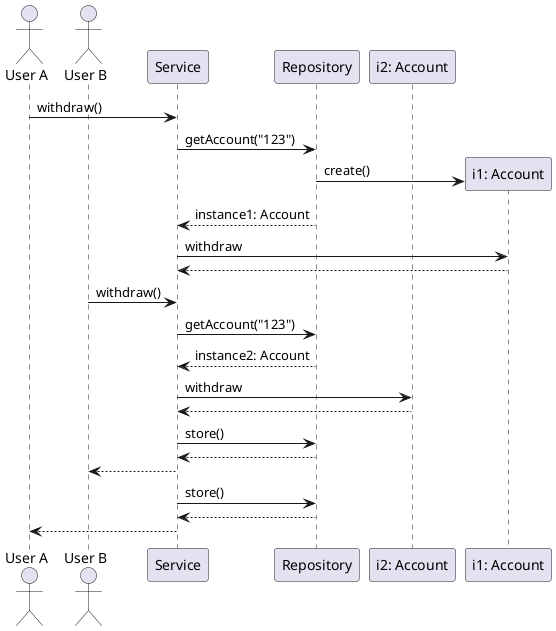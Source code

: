 @startuml

actor "User A" as U1
actor "User B" as U2
participant "Service" as S
participant "Repository" as R

participant "i2: Account" as A2

U1 -> S: withdraw()
S -> R: getAccount("123")
create "i1: Account" as A1
R -> A1: create()
S <-- R: instance1: Account
S -> A1: withdraw
S <-- A1:

U2 -> S: withdraw()
S -> R: getAccount("123")
S <-- R: instance2: Account
S -> A2: withdraw
S <-- A2:

S -> R: store()
S <-- R
U2 <-- S:

S -> R: store()
S <-- R:
U1 <-- S:

@enduml